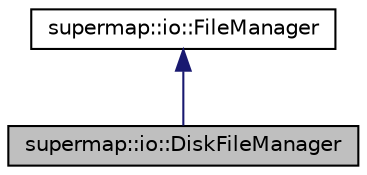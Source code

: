 digraph "supermap::io::DiskFileManager"
{
 // LATEX_PDF_SIZE
  edge [fontname="Helvetica",fontsize="10",labelfontname="Helvetica",labelfontsize="10"];
  node [fontname="Helvetica",fontsize="10",shape=record];
  Node1 [label="supermap::io::DiskFileManager",height=0.2,width=0.4,color="black", fillcolor="grey75", style="filled", fontcolor="black",tooltip="Actual file system manager."];
  Node2 -> Node1 [dir="back",color="midnightblue",fontsize="10",style="solid",fontname="Helvetica"];
  Node2 [label="supermap::io::FileManager",height=0.2,width=0.4,color="black", fillcolor="white", style="filled",URL="$classsupermap_1_1io_1_1FileManager.html",tooltip="File system explorer."];
}
